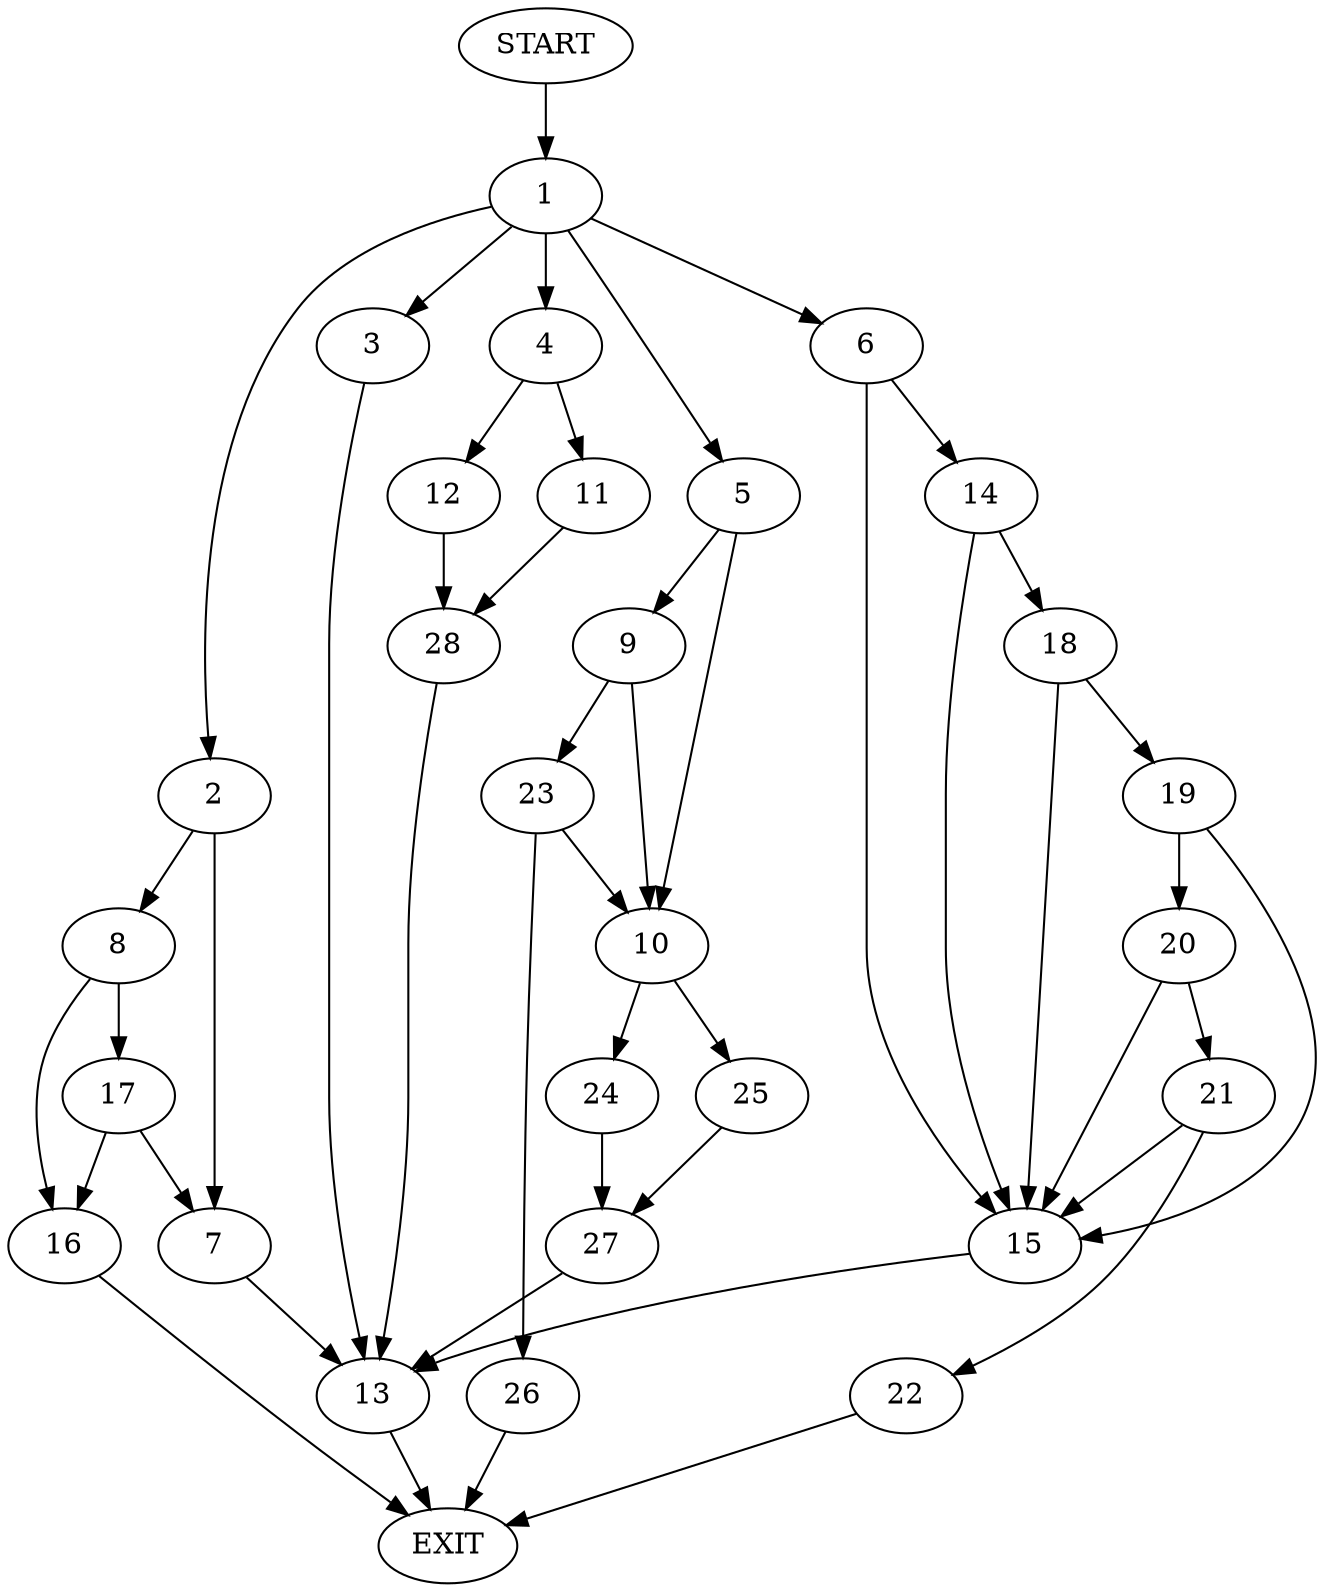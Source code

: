 digraph {
0 [label="START"]
29 [label="EXIT"]
0 -> 1
1 -> 2
1 -> 3
1 -> 4
1 -> 5
1 -> 6
2 -> 7
2 -> 8
5 -> 9
5 -> 10
4 -> 11
4 -> 12
3 -> 13
6 -> 14
6 -> 15
7 -> 13
8 -> 16
8 -> 17
16 -> 29
17 -> 7
17 -> 16
13 -> 29
15 -> 13
14 -> 18
14 -> 15
18 -> 19
18 -> 15
19 -> 20
19 -> 15
20 -> 21
20 -> 15
21 -> 22
21 -> 15
22 -> 29
9 -> 23
9 -> 10
10 -> 24
10 -> 25
23 -> 26
23 -> 10
26 -> 29
25 -> 27
24 -> 27
27 -> 13
12 -> 28
11 -> 28
28 -> 13
}
